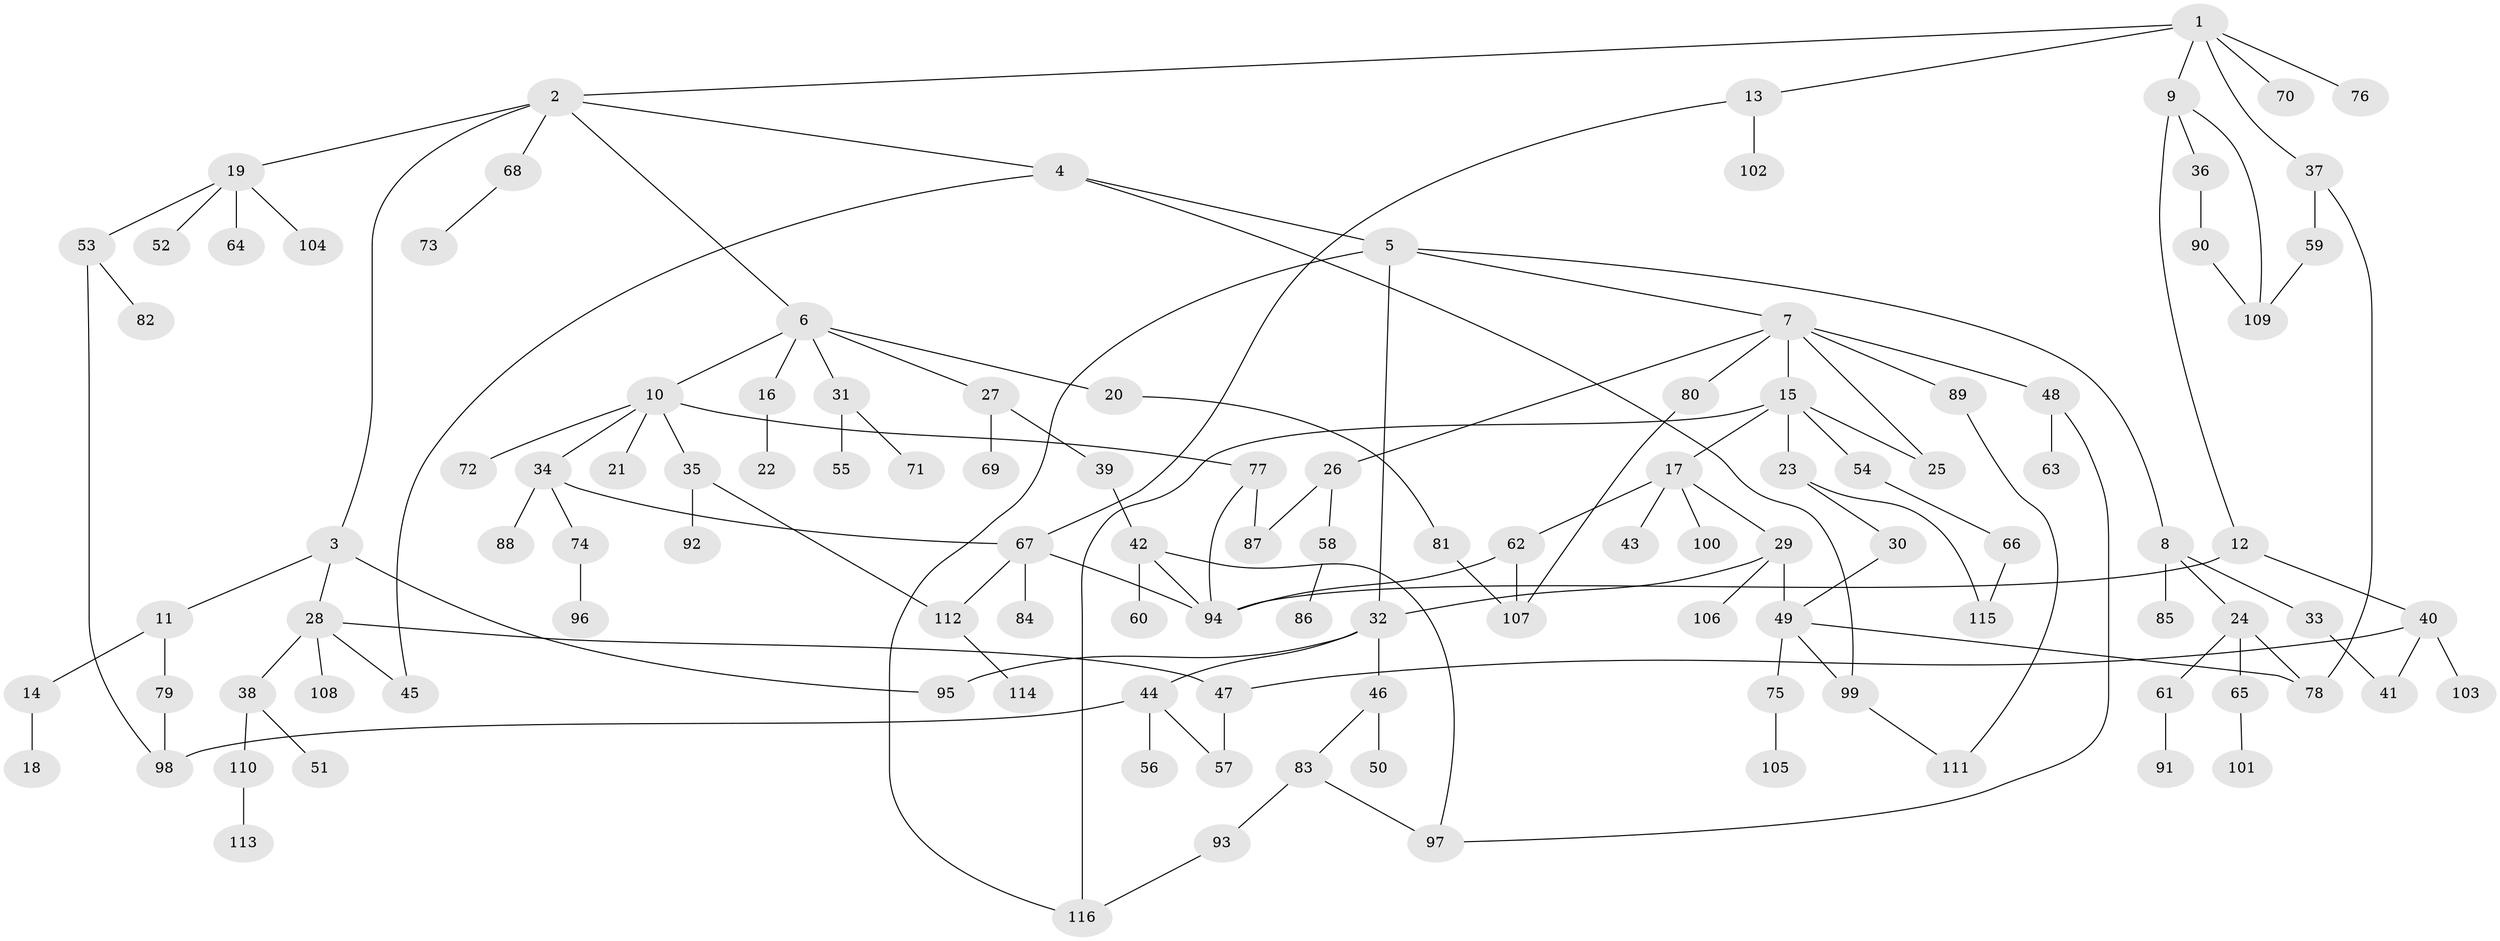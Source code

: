 // coarse degree distribution, {7: 0.06493506493506493, 8: 0.025974025974025976, 4: 0.06493506493506493, 6: 0.012987012987012988, 3: 0.22077922077922077, 5: 0.05194805194805195, 2: 0.24675324675324675, 1: 0.3116883116883117}
// Generated by graph-tools (version 1.1) at 2025/41/03/06/25 10:41:26]
// undirected, 116 vertices, 145 edges
graph export_dot {
graph [start="1"]
  node [color=gray90,style=filled];
  1;
  2;
  3;
  4;
  5;
  6;
  7;
  8;
  9;
  10;
  11;
  12;
  13;
  14;
  15;
  16;
  17;
  18;
  19;
  20;
  21;
  22;
  23;
  24;
  25;
  26;
  27;
  28;
  29;
  30;
  31;
  32;
  33;
  34;
  35;
  36;
  37;
  38;
  39;
  40;
  41;
  42;
  43;
  44;
  45;
  46;
  47;
  48;
  49;
  50;
  51;
  52;
  53;
  54;
  55;
  56;
  57;
  58;
  59;
  60;
  61;
  62;
  63;
  64;
  65;
  66;
  67;
  68;
  69;
  70;
  71;
  72;
  73;
  74;
  75;
  76;
  77;
  78;
  79;
  80;
  81;
  82;
  83;
  84;
  85;
  86;
  87;
  88;
  89;
  90;
  91;
  92;
  93;
  94;
  95;
  96;
  97;
  98;
  99;
  100;
  101;
  102;
  103;
  104;
  105;
  106;
  107;
  108;
  109;
  110;
  111;
  112;
  113;
  114;
  115;
  116;
  1 -- 2;
  1 -- 9;
  1 -- 13;
  1 -- 37;
  1 -- 70;
  1 -- 76;
  2 -- 3;
  2 -- 4;
  2 -- 6;
  2 -- 19;
  2 -- 68;
  3 -- 11;
  3 -- 28;
  3 -- 95;
  4 -- 5;
  4 -- 45;
  4 -- 99;
  5 -- 7;
  5 -- 8;
  5 -- 32;
  5 -- 116;
  6 -- 10;
  6 -- 16;
  6 -- 20;
  6 -- 27;
  6 -- 31;
  7 -- 15;
  7 -- 26;
  7 -- 48;
  7 -- 80;
  7 -- 89;
  7 -- 25;
  8 -- 24;
  8 -- 33;
  8 -- 85;
  9 -- 12;
  9 -- 36;
  9 -- 109;
  10 -- 21;
  10 -- 34;
  10 -- 35;
  10 -- 72;
  10 -- 77;
  11 -- 14;
  11 -- 79;
  12 -- 40;
  12 -- 94;
  13 -- 67;
  13 -- 102;
  14 -- 18;
  15 -- 17;
  15 -- 23;
  15 -- 25;
  15 -- 54;
  15 -- 116;
  16 -- 22;
  17 -- 29;
  17 -- 43;
  17 -- 62;
  17 -- 100;
  19 -- 52;
  19 -- 53;
  19 -- 64;
  19 -- 104;
  20 -- 81;
  23 -- 30;
  23 -- 115;
  24 -- 61;
  24 -- 65;
  24 -- 78;
  26 -- 58;
  26 -- 87;
  27 -- 39;
  27 -- 69;
  28 -- 38;
  28 -- 47;
  28 -- 108;
  28 -- 45;
  29 -- 106;
  29 -- 49;
  29 -- 32;
  30 -- 49;
  31 -- 55;
  31 -- 71;
  32 -- 44;
  32 -- 46;
  32 -- 95;
  33 -- 41;
  34 -- 74;
  34 -- 88;
  34 -- 67;
  35 -- 92;
  35 -- 112;
  36 -- 90;
  37 -- 59;
  37 -- 78;
  38 -- 51;
  38 -- 110;
  39 -- 42;
  40 -- 41;
  40 -- 103;
  40 -- 47;
  42 -- 60;
  42 -- 97;
  42 -- 94;
  44 -- 56;
  44 -- 57;
  44 -- 98;
  46 -- 50;
  46 -- 83;
  47 -- 57;
  48 -- 63;
  48 -- 97;
  49 -- 75;
  49 -- 99;
  49 -- 78;
  53 -- 82;
  53 -- 98;
  54 -- 66;
  58 -- 86;
  59 -- 109;
  61 -- 91;
  62 -- 94;
  62 -- 107;
  65 -- 101;
  66 -- 115;
  67 -- 84;
  67 -- 94;
  67 -- 112;
  68 -- 73;
  74 -- 96;
  75 -- 105;
  77 -- 94;
  77 -- 87;
  79 -- 98;
  80 -- 107;
  81 -- 107;
  83 -- 93;
  83 -- 97;
  89 -- 111;
  90 -- 109;
  93 -- 116;
  99 -- 111;
  110 -- 113;
  112 -- 114;
}
